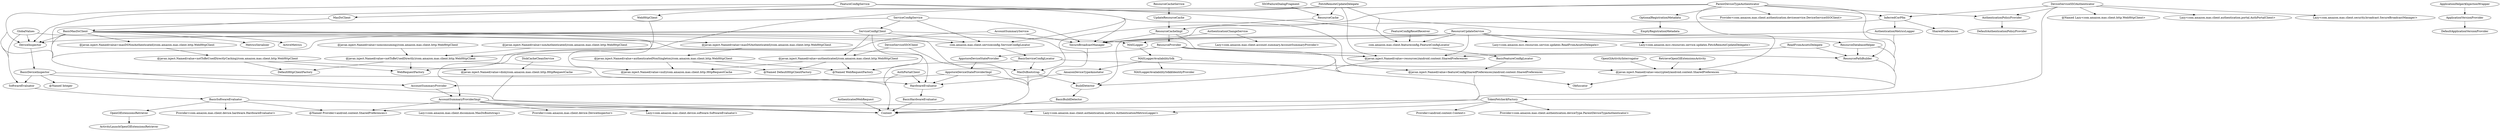 digraph G1 {
  concentrate = true;
  n2 [label="@javax.inject.Named(value=authenticated)/com.amazon.mas.client.http.WebHttpClient"];
  n3 [label="@Named DefaultHttpClientFactory"];
  n2 -> n3;
  n4 [label="@Named WebRequestFactory"];
  n2 -> n4;
  n5 [label="@javax.inject.Named(value=null)/com.amazon.mas.client.http.HttpRequestCache"];
  n2 -> n5;
  n6 [label="@javax.inject.Named(value=authenticatedNonSingleton)/com.amazon.mas.client.http.WebHttpClient"];
  n6 -> n3;
  n6 -> n4;
  n6 -> n5;
  n7 [label="@javax.inject.Named(value=disk)/com.amazon.mas.client.http.HttpRequestCache"];
  n7 -> Context;
  n8 [label="@javax.inject.Named(value=encrypted)/android.content.SharedPreferences"];
  n8 -> Context;
  n8 -> Obfuscator;
  n9 [label="@javax.inject.Named(value=featureConfigSharedPreferences)/android.content.SharedPreferences"];
  n9 -> Context;
  n9 -> Obfuscator;
  n10 [label="@javax.inject.Named(value=masDSAuthenticated)/com.amazon.mas.client.http.WebHttpClient"];
  n10 -> n6;
  n11 [label="@javax.inject.Named(value=masDSNonAuthenticated)/com.amazon.mas.client.http.WebHttpClient"];
  n12 [label="@javax.inject.Named(value=notToBeUsedDirectlyCaching)/com.amazon.mas.client.http.WebHttpClient"];
  n11 -> n12;
  n13 [label="@javax.inject.Named(value=nonAuthenticated)/com.amazon.mas.client.http.WebHttpClient"];
  n14 [label="@javax.inject.Named(value=notToBeUsedDirectly)/com.amazon.mas.client.http.WebHttpClient"];
  n13 -> n14;
  n15 [label="@javax.inject.Named(value=nonconsuming)/com.amazon.mas.client.http.WebHttpClient"];
  n15 -> n14;
  n14 -> n5;
  n14 -> DefaultHttpClientFactory;
  n14 -> WebRequestFactory;
  n12 -> n7;
  n12 -> DefaultHttpClientFactory;
  n12 -> WebRequestFactory;
  n16 [label="@javax.inject.Named(value=resources)/android.content.SharedPreferences"];
  n16 -> Context;
  AccountSummaryProvider -> AccountSummaryProviderImpl;
  n17 [label="@Named Provider<android.content.SharedPreferences>"];
  AccountSummaryProviderImpl -> n17;
  n18 [label="Provider<com.amazon.mas.client.device.DeviceInspector>"];
  AccountSummaryProviderImpl -> n18;
  n19 [label="Lazy<com.amazon.mas.client.authentication.metrics.AuthenticationMetricsLogger>"];
  AccountSummaryProviderImpl -> n19;
  n20 [label="Lazy<com.amazon.mas.client.device.software.SoftwareEvaluator>"];
  AccountSummaryProviderImpl -> n20;
  n21 [label="Lazy<com.amazon.mas.client.dscommon.MasDsBootstrap>"];
  AccountSummaryProviderImpl -> n21;
  AccountSummaryProviderImpl -> Context;
  AccountSummaryService -> AccountSummaryProviderImpl;
  AccountSummaryService -> SecureBroadcastManager;
  AmazonDeviceTypeAnnotator -> HardwareEvaluator;
  n22 [label="ApplicationHelper$InjectionWrapper"];
  n22 -> ApplicationVersionProvider;
  ApplicationVersionProvider -> DefaultApplicationVersionProvider;
  AppstoreDeviceStateProvider -> AppstoreDeviceStateProviderImpl;
  AppstoreDeviceStateProviderImpl -> Context;
  AppstoreDeviceStateProviderImpl -> AccountSummaryProvider;
  AppstoreDeviceStateProviderImpl -> HardwareEvaluator;
  AuthPortalClient -> Context;
  AuthPortalClient -> HardwareEvaluator;
  AuthenticatedWebRequest -> Context;
  AuthenticationChangeService -> SecureBroadcastManager;
  n23 [label="Lazy<com.amazon.mas.client.account.summary.AccountSummaryProvider>"];
  AuthenticationChangeService -> n23;
  AuthenticationMetricsLogger -> MASLogger;
  AuthenticationMetricsLogger -> Context;
  AuthenticationPolicyProvider -> DefaultAuthenticationPolicyProvider;
  BasicBuildDetector -> Context;
  n24 [label="@Named Integer"];
  BasicDeviceInspector -> n24;
  BasicDeviceInspector -> Context;
  BasicDeviceInspector -> HardwareEvaluator;
  BasicDeviceInspector -> SoftwareEvaluator;
  BasicFeatureConfigLocator -> n9;
  BasicHardwareEvaluator -> Context;
  BasicMasDsClient -> MasDsBootstrap;
  BasicMasDsClient -> n10;
  BasicMasDsClient -> n11;
  BasicMasDsClient -> DeviceInspector;
  BasicMasDsClient -> MASLogger;
  BasicMasDsClient -> ActiveMetrics;
  BasicMasDsClient -> Context;
  BasicMasDsClient -> AccountSummaryProvider;
  BasicMasDsClient -> MetricsSerializer;
  n25 [label="com.amazon.mas.client.serviceconfig.ServiceConfigLocator"];
  BasicMasDsClient -> n25;
  BasicServiceConfigLocator -> MasDsBootstrap;
  BasicServiceConfigLocator -> n8;
  BasicServiceConfigLocator -> Context;
  BasicSoftwareEvaluator -> n17;
  n26 [label="Provider<com.amazon.mas.client.device.hardware.HardwareEvaluator>"];
  BasicSoftwareEvaluator -> n26;
  BasicSoftwareEvaluator -> Context;
  BasicSoftwareEvaluator -> OpenGlExtensionsRetriever;
  BuildDetector -> BasicBuildDetector;
  DeviceInspector -> BasicDeviceInspector;
  DeviceServiceSSOAuthenticator -> InferredCorPfm;
  DeviceServiceSSOAuthenticator -> AuthenticationPolicyProvider;
  n27 [label="@Named Lazy<com.amazon.mas.client.http.WebHttpClient>"];
  DeviceServiceSSOAuthenticator -> n27;
  n28 [label="Lazy<com.amazon.mas.client.authentication.portal.AuthPortalClient>"];
  DeviceServiceSSOAuthenticator -> n28;
  n29 [label="Lazy<com.amazon.mas.client.security.broadcast.SecureBroadcastManager>"];
  DeviceServiceSSOAuthenticator -> n29;
  n30 [label="TokenFetcher$Factory"];
  DeviceServiceSSOAuthenticator -> n30;
  DeviceServiceSSOClient -> n2;
  DeviceServiceSSOClient -> Context;
  DiskCacheCleanService -> n7;
  n31 [label="com.amazon.mas.client.featureconfig.FeatureConfigLocator"];
  FeatureConfigResetReceiver -> n31;
  FeatureConfigService -> SecureBroadcastManager;
  FeatureConfigService -> DeviceInspector;
  FeatureConfigService -> MasDsClient;
  FeatureConfigService -> n31;
  FeatureConfigService -> n9;
  FeatureConfigService -> AccountSummaryProvider;
  FeatureConfigService -> SoftwareEvaluator;
  FeatureConfigService -> n25;
  FetchRemoteUpdateDelegate -> ResourcePathBuilder;
  FetchRemoteUpdateDelegate -> n31;
  FetchRemoteUpdateDelegate -> WebHttpClient;
  FetchRemoteUpdateDelegate -> WebRequestFactory;
  FetchRemoteUpdateDelegate -> n16;
  FetchRemoteUpdateDelegate -> ResourceCache;
  GlobalValues -> DeviceInspector;
  GlobalValues -> HardwareEvaluator;
  GlobalValues -> SoftwareEvaluator;
  HardwareEvaluator -> BasicHardwareEvaluator;
  InferredCorPfm -> SecureBroadcastManager;
  InferredCorPfm -> SharedPreferences;
  InferredCorPfm -> AuthenticationMetricsLogger;
  MASLogger -> MASLoggerAvailabilitySdk;
  MASLoggerAvailabilitySdk -> AmazonDeviceTypeAnnotator;
  MASLoggerAvailabilitySdk -> Context;
  n32 [label="MASLoggerAvailabilitySdk$IdentityProvider"];
  MASLoggerAvailabilitySdk -> n32;
  MasDsBootstrap -> Context;
  MasDsBootstrap -> BuildDetector;
  MasDsClient -> BasicMasDsClient;
  OpenGlActivityInterrogator -> n8;
  OpenGlExtensionsRetriever -> ActivityLaunchOpenGlExtensionsRetriever;
  OptionalRegistrationMetadata -> EmptyRegistrationMetadata;
  ParentDeviceTypeAuthenticator -> InferredCorPfm;
  ParentDeviceTypeAuthenticator -> MasDsBootstrap;
  ParentDeviceTypeAuthenticator -> AuthenticationPolicyProvider;
  ParentDeviceTypeAuthenticator -> OptionalRegistrationMetadata;
  ParentDeviceTypeAuthenticator -> DeviceInspector;
  n33 [label="Provider<com.amazon.mas.client.authentication.deviceservice.DeviceServiceSSOClient>"];
  ParentDeviceTypeAuthenticator -> n33;
  ParentDeviceTypeAuthenticator -> n8;
  ParentDeviceTypeAuthenticator -> Context;
  ReadFromAssetsDelegate -> ResourcePathBuilder;
  ReadFromAssetsDelegate -> n16;
  ResourceCache -> ResourceCacheImpl;
  ResourceCacheImpl -> SecureBroadcastManager;
  ResourceCacheImpl -> ResourceProvider;
  ResourceCacheImpl -> n16;
  ResourceCacheService -> UpdateResourceCache;
  ResourceDatabaseHelper -> ResourcePathBuilder;
  ResourceDatabaseHelper -> Context;
  ResourcePathBuilder -> Context;
  ResourceProvider -> ResourcePathBuilder;
  ResourceProvider -> n16;
  ResourceProvider -> Context;
  ResourceProvider -> BuildDetector;
  ResourceProvider -> AppstoreDeviceStateProvider;
  ResourceUpdateService -> SecureBroadcastManager;
  ResourceUpdateService -> n31;
  ResourceUpdateService -> ResourceDatabaseHelper;
  n34 [label="Lazy<com.amazon.mcc.resources.service.updates.FetchRemoteUpdateDelegate>"];
  ResourceUpdateService -> n34;
  n35 [label="Lazy<com.amazon.mcc.resources.service.updates.ReadFromAssetsDelegate>"];
  ResourceUpdateService -> n35;
  ResourceUpdateService -> n16;
  ResourceUpdateService -> BuildDetector;
  RetrieveOpenGlExtensionsActivity -> n8;
  SSOFailureDialogFragment -> ResourceCache;
  SecureBroadcastManager -> Context;
  ServiceConfigClient -> n2;
  ServiceConfigClient -> n4;
  ServiceConfigClient -> DeviceInspector;
  ServiceConfigClient -> Context;
  ServiceConfigClient -> AccountSummaryProvider;
  ServiceConfigClient -> n25;
  ServiceConfigService -> SecureBroadcastManager;
  ServiceConfigService -> ServiceConfigClient;
  ServiceConfigService -> AccountSummaryProvider;
  ServiceConfigService -> n25;
  SoftwareEvaluator -> BasicSoftwareEvaluator;
  n30 -> n17;
  n36 [label="Provider<android.content.Context>"];
  n30 -> n36;
  n37 [label="Provider<com.amazon.mas.client.authentication.deviceType.ParentDeviceTypeAuthenticator>"];
  n30 -> n37;
  n30 -> n19;
  UpdateResourceCache -> ResourceCacheImpl;
  WebHttpClient -> n14;
  n31 -> BasicFeatureConfigLocator;
  n25 -> BasicServiceConfigLocator;
}
